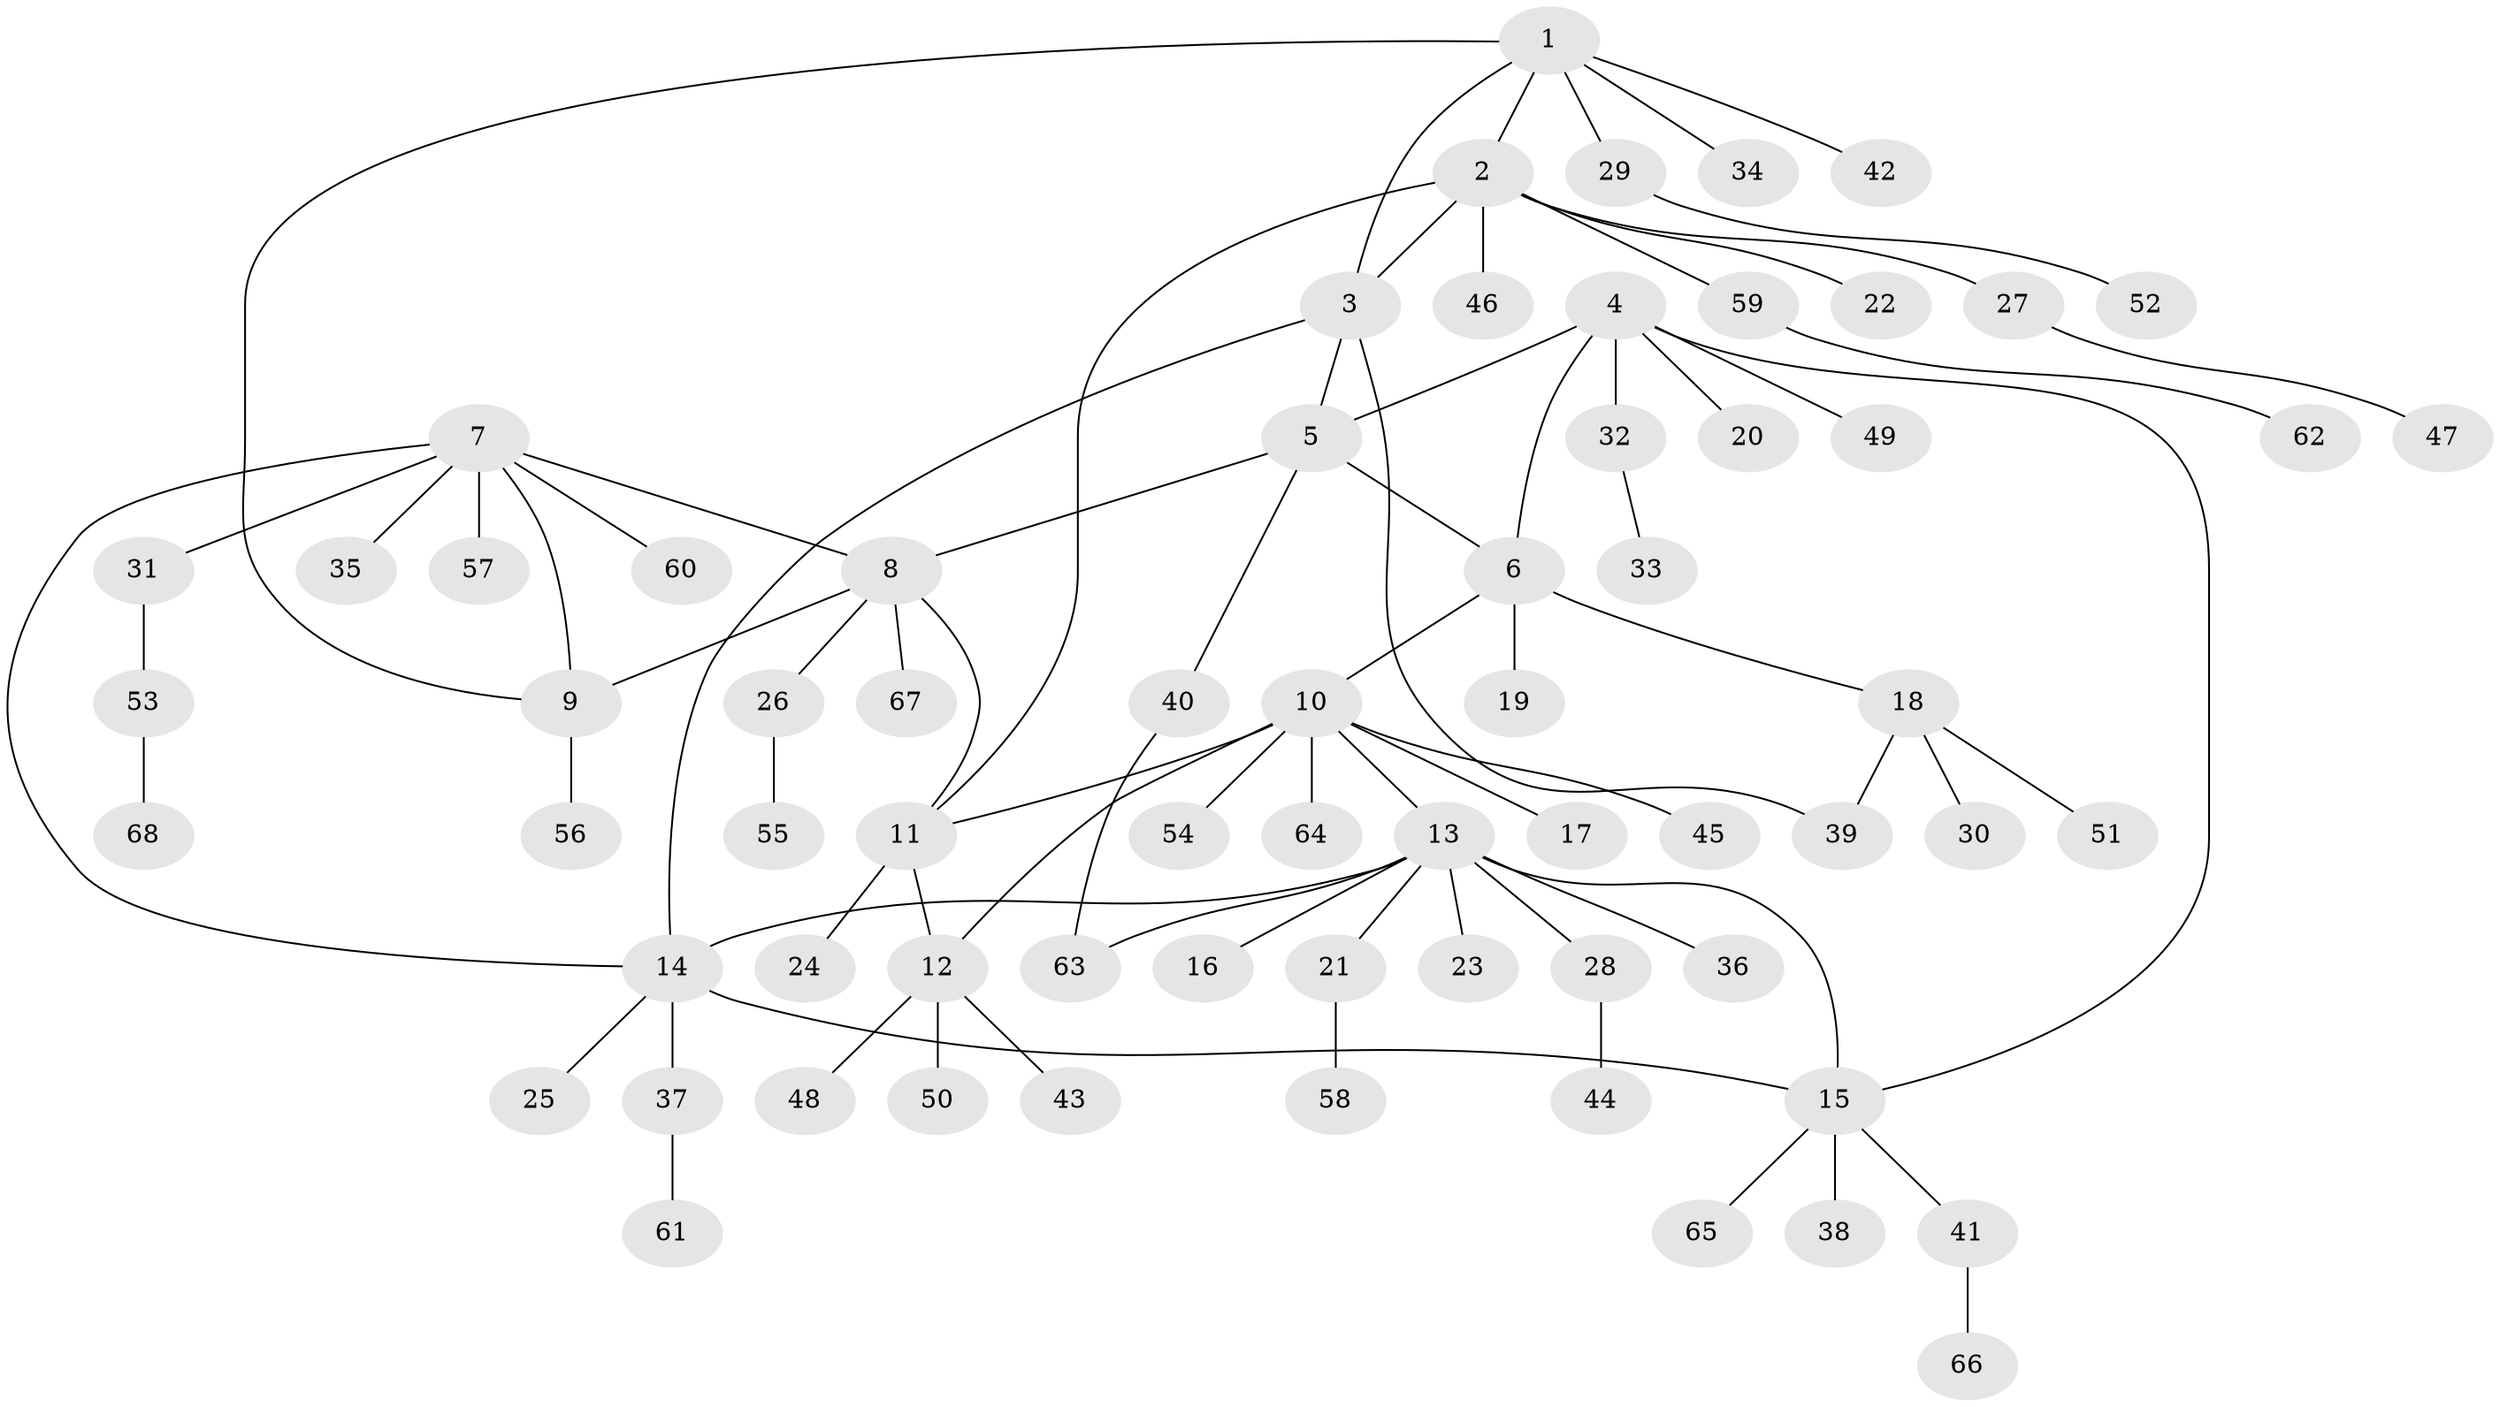 // coarse degree distribution, {6: 0.1, 5: 0.05, 7: 0.05, 4: 0.05, 2: 0.1, 10: 0.05, 1: 0.6}
// Generated by graph-tools (version 1.1) at 2025/19/03/04/25 18:19:48]
// undirected, 68 vertices, 80 edges
graph export_dot {
graph [start="1"]
  node [color=gray90,style=filled];
  1;
  2;
  3;
  4;
  5;
  6;
  7;
  8;
  9;
  10;
  11;
  12;
  13;
  14;
  15;
  16;
  17;
  18;
  19;
  20;
  21;
  22;
  23;
  24;
  25;
  26;
  27;
  28;
  29;
  30;
  31;
  32;
  33;
  34;
  35;
  36;
  37;
  38;
  39;
  40;
  41;
  42;
  43;
  44;
  45;
  46;
  47;
  48;
  49;
  50;
  51;
  52;
  53;
  54;
  55;
  56;
  57;
  58;
  59;
  60;
  61;
  62;
  63;
  64;
  65;
  66;
  67;
  68;
  1 -- 2;
  1 -- 3;
  1 -- 9;
  1 -- 29;
  1 -- 34;
  1 -- 42;
  2 -- 3;
  2 -- 11;
  2 -- 22;
  2 -- 27;
  2 -- 46;
  2 -- 59;
  3 -- 5;
  3 -- 14;
  3 -- 39;
  4 -- 5;
  4 -- 6;
  4 -- 15;
  4 -- 20;
  4 -- 32;
  4 -- 49;
  5 -- 6;
  5 -- 8;
  5 -- 40;
  6 -- 10;
  6 -- 18;
  6 -- 19;
  7 -- 8;
  7 -- 9;
  7 -- 14;
  7 -- 31;
  7 -- 35;
  7 -- 57;
  7 -- 60;
  8 -- 9;
  8 -- 11;
  8 -- 26;
  8 -- 67;
  9 -- 56;
  10 -- 11;
  10 -- 12;
  10 -- 13;
  10 -- 17;
  10 -- 45;
  10 -- 54;
  10 -- 64;
  11 -- 12;
  11 -- 24;
  12 -- 43;
  12 -- 48;
  12 -- 50;
  13 -- 14;
  13 -- 15;
  13 -- 16;
  13 -- 21;
  13 -- 23;
  13 -- 28;
  13 -- 36;
  13 -- 63;
  14 -- 15;
  14 -- 25;
  14 -- 37;
  15 -- 38;
  15 -- 41;
  15 -- 65;
  18 -- 30;
  18 -- 39;
  18 -- 51;
  21 -- 58;
  26 -- 55;
  27 -- 47;
  28 -- 44;
  29 -- 52;
  31 -- 53;
  32 -- 33;
  37 -- 61;
  40 -- 63;
  41 -- 66;
  53 -- 68;
  59 -- 62;
}
